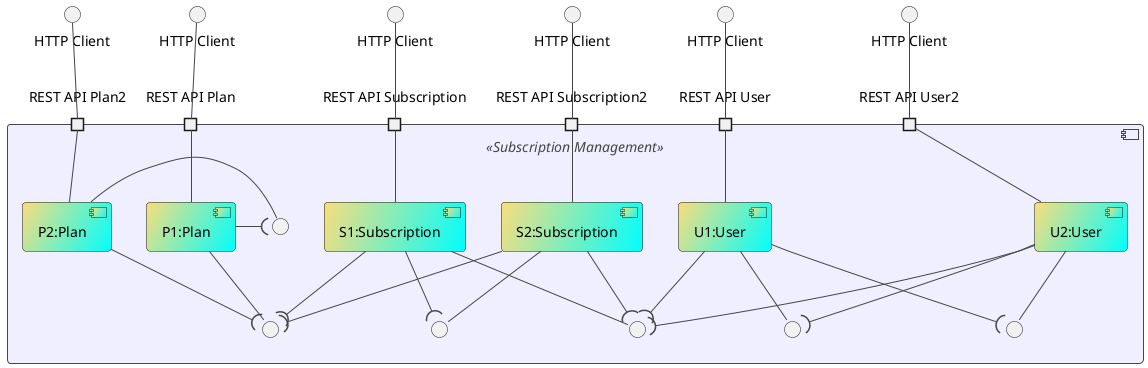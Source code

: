 @startuml
'https://plantuml.com/component-diagram
!theme toy

skinparam backgroundColor Transparent
skinparam componentBackgroundColor MOTIVATION
component " " <<Subscription Management>> {
    portin "REST API Plan"  as apiP
        portin "REST API Plan2"  as apiP2

    portin "REST API Subscription" as apiS
        portin "REST API Subscription2" as apiS2

    portin "REST API User" as apiU
        portin "REST API User2" as apiU2

    component "P1:Plan" as plans #F8DE7E/00FFFF
        component "P2:Plan" as plans2 #F8DE7E/00FFFF

    component "S1:Subscription" as subscriptions #F8DE7E/00FFFF
        component "S2:Subscription" as subscriptions2 #F8DE7E/00FFFF

    component "U1:User" as users #F8DE7E/00FFFF

        component "U2:User" as users2 #F8DE7E/00FFFF


    interface " " as inter1
    interface " " as inter2
    interface " " as inter3
    interface " " as inter4
    interface " " as inter5
    interface " " as inter6
}



interface "HTTP Client" as HTTPa
interface "HTTP Client" as HTTPb
interface "HTTP Client" as HTTPc

interface "HTTP Client" as HTTPa2
interface "HTTP Client" as HTTPb2
interface "HTTP Client" as HTTPc2

apiP --plans
apiS - subscriptions
apiU - users

HTTPa -- apiP
HTTPb -- apiS
HTTPc -- apiU





apiP2 - plans2
apiS2 - subscriptions2
apiU2 - users2

HTTPa2 -- apiP2
HTTPb2 -- apiS2
HTTPc2 -- apiU2

plans  -( inter1
inter1 - plans2

plans -d- inter2

subscriptions --( inter2
subscriptions2 --( inter2
plans2 --( inter2

subscriptions -- inter3
subscriptions2 --( inter3

subscriptions --( inter4
subscriptions2 -- inter4


users -- inter5
users2 --( inter5

users --( inter6
users2 -- inter6

users --( inter3
users2 --( inter3
@enduml
